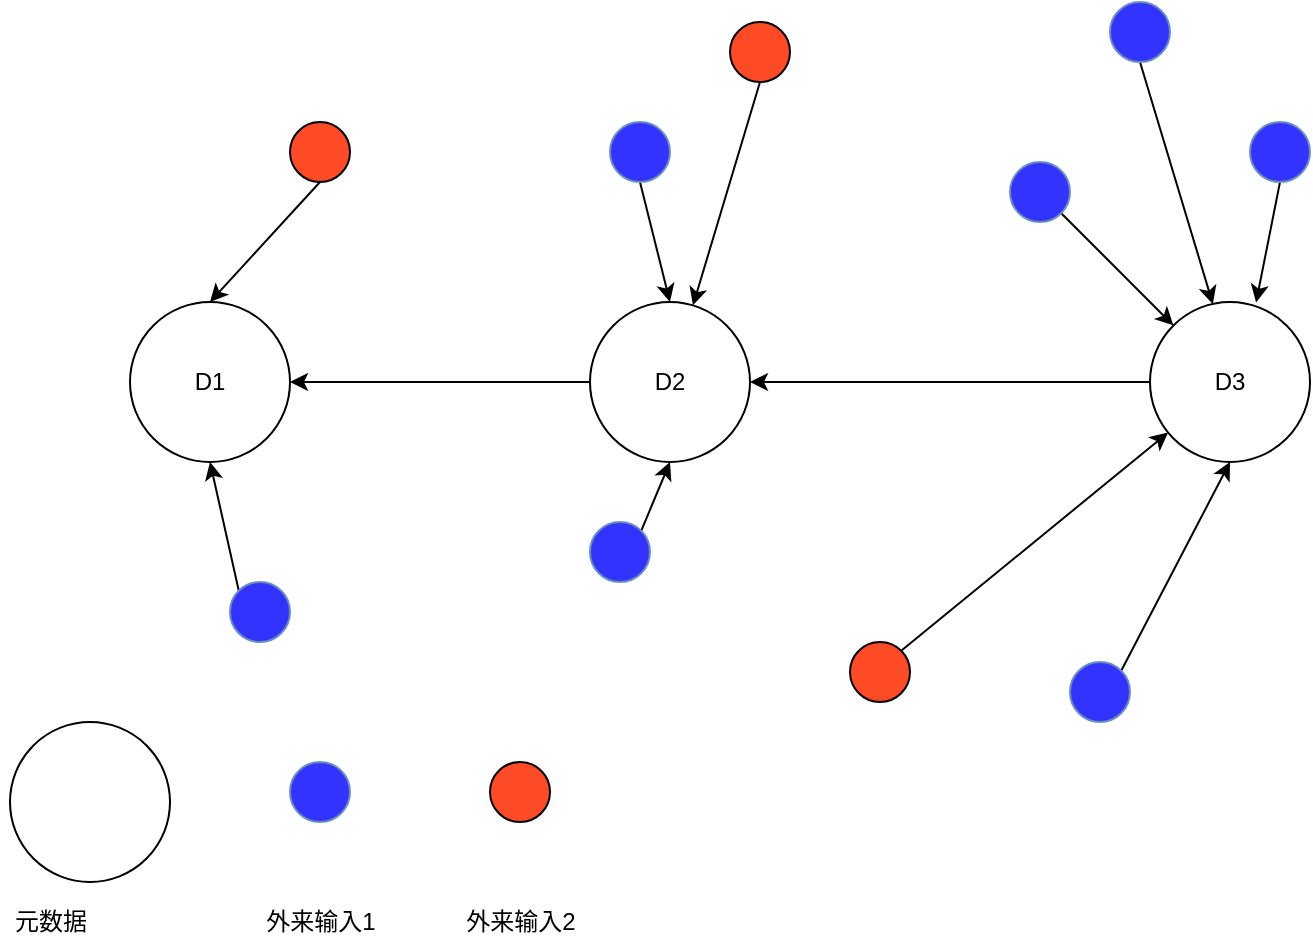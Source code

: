 <mxfile version="18.1.2" type="github">
  <diagram id="IU1NwPQXqpaFm46fYrO9" name="Page-1">
    <mxGraphModel dx="705" dy="601" grid="1" gridSize="10" guides="1" tooltips="1" connect="1" arrows="1" fold="1" page="1" pageScale="1" pageWidth="850" pageHeight="1100" math="0" shadow="0">
      <root>
        <mxCell id="0" />
        <mxCell id="1" parent="0" />
        <mxCell id="DTX3Dy1GHAvhxpqoVz93-2" value="D1" style="ellipse;whiteSpace=wrap;html=1;aspect=fixed;" vertex="1" parent="1">
          <mxGeometry x="90" y="210" width="80" height="80" as="geometry" />
        </mxCell>
        <mxCell id="DTX3Dy1GHAvhxpqoVz93-5" style="edgeStyle=orthogonalEdgeStyle;rounded=0;orthogonalLoop=1;jettySize=auto;html=1;entryX=1;entryY=0.5;entryDx=0;entryDy=0;" edge="1" parent="1" source="DTX3Dy1GHAvhxpqoVz93-3" target="DTX3Dy1GHAvhxpqoVz93-2">
          <mxGeometry relative="1" as="geometry" />
        </mxCell>
        <mxCell id="DTX3Dy1GHAvhxpqoVz93-3" value="D2" style="ellipse;whiteSpace=wrap;html=1;aspect=fixed;" vertex="1" parent="1">
          <mxGeometry x="320" y="210" width="80" height="80" as="geometry" />
        </mxCell>
        <mxCell id="DTX3Dy1GHAvhxpqoVz93-7" style="edgeStyle=orthogonalEdgeStyle;rounded=0;orthogonalLoop=1;jettySize=auto;html=1;entryX=1;entryY=0.5;entryDx=0;entryDy=0;" edge="1" parent="1" source="DTX3Dy1GHAvhxpqoVz93-4" target="DTX3Dy1GHAvhxpqoVz93-3">
          <mxGeometry relative="1" as="geometry" />
        </mxCell>
        <mxCell id="DTX3Dy1GHAvhxpqoVz93-4" value="D3" style="ellipse;whiteSpace=wrap;html=1;aspect=fixed;" vertex="1" parent="1">
          <mxGeometry x="600" y="210" width="80" height="80" as="geometry" />
        </mxCell>
        <mxCell id="DTX3Dy1GHAvhxpqoVz93-11" style="rounded=0;orthogonalLoop=1;jettySize=auto;html=1;exitX=0;exitY=0;exitDx=0;exitDy=0;entryX=0.5;entryY=1;entryDx=0;entryDy=0;" edge="1" parent="1" source="DTX3Dy1GHAvhxpqoVz93-10" target="DTX3Dy1GHAvhxpqoVz93-2">
          <mxGeometry relative="1" as="geometry" />
        </mxCell>
        <mxCell id="DTX3Dy1GHAvhxpqoVz93-10" value="" style="ellipse;whiteSpace=wrap;html=1;aspect=fixed;fillColor=#3333FF;strokeColor=#6c8ebf;" vertex="1" parent="1">
          <mxGeometry x="140" y="350" width="30" height="30" as="geometry" />
        </mxCell>
        <mxCell id="DTX3Dy1GHAvhxpqoVz93-19" style="edgeStyle=none;rounded=0;orthogonalLoop=1;jettySize=auto;html=1;exitX=1;exitY=0;exitDx=0;exitDy=0;entryX=0.5;entryY=1;entryDx=0;entryDy=0;" edge="1" parent="1" source="DTX3Dy1GHAvhxpqoVz93-12" target="DTX3Dy1GHAvhxpqoVz93-3">
          <mxGeometry relative="1" as="geometry" />
        </mxCell>
        <mxCell id="DTX3Dy1GHAvhxpqoVz93-12" value="" style="ellipse;whiteSpace=wrap;html=1;aspect=fixed;fillColor=#3333FF;strokeColor=#6c8ebf;" vertex="1" parent="1">
          <mxGeometry x="320" y="320" width="30" height="30" as="geometry" />
        </mxCell>
        <mxCell id="DTX3Dy1GHAvhxpqoVz93-18" style="edgeStyle=none;rounded=0;orthogonalLoop=1;jettySize=auto;html=1;exitX=0.5;exitY=1;exitDx=0;exitDy=0;entryX=0.5;entryY=0;entryDx=0;entryDy=0;" edge="1" parent="1" source="DTX3Dy1GHAvhxpqoVz93-13" target="DTX3Dy1GHAvhxpqoVz93-3">
          <mxGeometry relative="1" as="geometry" />
        </mxCell>
        <mxCell id="DTX3Dy1GHAvhxpqoVz93-13" value="" style="ellipse;whiteSpace=wrap;html=1;aspect=fixed;fillColor=#3333FF;strokeColor=#6c8ebf;" vertex="1" parent="1">
          <mxGeometry x="330" y="120" width="30" height="30" as="geometry" />
        </mxCell>
        <mxCell id="DTX3Dy1GHAvhxpqoVz93-22" style="edgeStyle=none;rounded=0;orthogonalLoop=1;jettySize=auto;html=1;exitX=0.5;exitY=1;exitDx=0;exitDy=0;entryX=0.663;entryY=0.003;entryDx=0;entryDy=0;entryPerimeter=0;" edge="1" parent="1" source="DTX3Dy1GHAvhxpqoVz93-14" target="DTX3Dy1GHAvhxpqoVz93-4">
          <mxGeometry relative="1" as="geometry" />
        </mxCell>
        <mxCell id="DTX3Dy1GHAvhxpqoVz93-14" value="" style="ellipse;whiteSpace=wrap;html=1;aspect=fixed;fillColor=#3333FF;strokeColor=#6c8ebf;" vertex="1" parent="1">
          <mxGeometry x="650" y="120" width="30" height="30" as="geometry" />
        </mxCell>
        <mxCell id="DTX3Dy1GHAvhxpqoVz93-23" style="edgeStyle=none;rounded=0;orthogonalLoop=1;jettySize=auto;html=1;exitX=1;exitY=0;exitDx=0;exitDy=0;entryX=0.5;entryY=1;entryDx=0;entryDy=0;" edge="1" parent="1" source="DTX3Dy1GHAvhxpqoVz93-15" target="DTX3Dy1GHAvhxpqoVz93-4">
          <mxGeometry relative="1" as="geometry" />
        </mxCell>
        <mxCell id="DTX3Dy1GHAvhxpqoVz93-15" value="" style="ellipse;whiteSpace=wrap;html=1;aspect=fixed;fillColor=#3333FF;strokeColor=#6c8ebf;" vertex="1" parent="1">
          <mxGeometry x="560" y="390" width="30" height="30" as="geometry" />
        </mxCell>
        <mxCell id="DTX3Dy1GHAvhxpqoVz93-20" style="edgeStyle=none;rounded=0;orthogonalLoop=1;jettySize=auto;html=1;exitX=1;exitY=1;exitDx=0;exitDy=0;" edge="1" parent="1" source="DTX3Dy1GHAvhxpqoVz93-16" target="DTX3Dy1GHAvhxpqoVz93-4">
          <mxGeometry relative="1" as="geometry" />
        </mxCell>
        <mxCell id="DTX3Dy1GHAvhxpqoVz93-16" value="" style="ellipse;whiteSpace=wrap;html=1;aspect=fixed;fillColor=#3333FF;strokeColor=#6c8ebf;" vertex="1" parent="1">
          <mxGeometry x="530" y="140" width="30" height="30" as="geometry" />
        </mxCell>
        <mxCell id="DTX3Dy1GHAvhxpqoVz93-21" style="edgeStyle=none;rounded=0;orthogonalLoop=1;jettySize=auto;html=1;exitX=0.5;exitY=1;exitDx=0;exitDy=0;entryX=0.393;entryY=0.013;entryDx=0;entryDy=0;entryPerimeter=0;" edge="1" parent="1" source="DTX3Dy1GHAvhxpqoVz93-17" target="DTX3Dy1GHAvhxpqoVz93-4">
          <mxGeometry relative="1" as="geometry" />
        </mxCell>
        <mxCell id="DTX3Dy1GHAvhxpqoVz93-17" value="" style="ellipse;whiteSpace=wrap;html=1;aspect=fixed;fillColor=#3333FF;strokeColor=#6c8ebf;" vertex="1" parent="1">
          <mxGeometry x="580" y="60" width="30" height="30" as="geometry" />
        </mxCell>
        <mxCell id="DTX3Dy1GHAvhxpqoVz93-28" style="edgeStyle=none;rounded=0;orthogonalLoop=1;jettySize=auto;html=1;exitX=0.5;exitY=1;exitDx=0;exitDy=0;entryX=0.5;entryY=0;entryDx=0;entryDy=0;" edge="1" parent="1" source="DTX3Dy1GHAvhxpqoVz93-25" target="DTX3Dy1GHAvhxpqoVz93-2">
          <mxGeometry relative="1" as="geometry" />
        </mxCell>
        <mxCell id="DTX3Dy1GHAvhxpqoVz93-25" value="" style="ellipse;whiteSpace=wrap;html=1;aspect=fixed;fillColor=#FF4A26;" vertex="1" parent="1">
          <mxGeometry x="170" y="120" width="30" height="30" as="geometry" />
        </mxCell>
        <mxCell id="DTX3Dy1GHAvhxpqoVz93-29" style="edgeStyle=none;rounded=0;orthogonalLoop=1;jettySize=auto;html=1;exitX=0.5;exitY=1;exitDx=0;exitDy=0;" edge="1" parent="1" source="DTX3Dy1GHAvhxpqoVz93-26" target="DTX3Dy1GHAvhxpqoVz93-3">
          <mxGeometry relative="1" as="geometry" />
        </mxCell>
        <mxCell id="DTX3Dy1GHAvhxpqoVz93-26" value="" style="ellipse;whiteSpace=wrap;html=1;aspect=fixed;fillColor=#FF4A26;" vertex="1" parent="1">
          <mxGeometry x="390" y="70" width="30" height="30" as="geometry" />
        </mxCell>
        <mxCell id="DTX3Dy1GHAvhxpqoVz93-30" style="edgeStyle=none;rounded=0;orthogonalLoop=1;jettySize=auto;html=1;exitX=1;exitY=0;exitDx=0;exitDy=0;" edge="1" parent="1" source="DTX3Dy1GHAvhxpqoVz93-27" target="DTX3Dy1GHAvhxpqoVz93-4">
          <mxGeometry relative="1" as="geometry" />
        </mxCell>
        <mxCell id="DTX3Dy1GHAvhxpqoVz93-27" value="" style="ellipse;whiteSpace=wrap;html=1;aspect=fixed;fillColor=#FF4A26;" vertex="1" parent="1">
          <mxGeometry x="450" y="380" width="30" height="30" as="geometry" />
        </mxCell>
        <mxCell id="DTX3Dy1GHAvhxpqoVz93-33" value="" style="ellipse;whiteSpace=wrap;html=1;aspect=fixed;" vertex="1" parent="1">
          <mxGeometry x="30" y="420" width="80" height="80" as="geometry" />
        </mxCell>
        <mxCell id="DTX3Dy1GHAvhxpqoVz93-34" value="" style="ellipse;whiteSpace=wrap;html=1;aspect=fixed;fillColor=#3333FF;strokeColor=#6c8ebf;" vertex="1" parent="1">
          <mxGeometry x="170" y="440" width="30" height="30" as="geometry" />
        </mxCell>
        <mxCell id="DTX3Dy1GHAvhxpqoVz93-36" value="" style="ellipse;whiteSpace=wrap;html=1;aspect=fixed;fillColor=#FF4A26;" vertex="1" parent="1">
          <mxGeometry x="270" y="440" width="30" height="30" as="geometry" />
        </mxCell>
        <mxCell id="DTX3Dy1GHAvhxpqoVz93-37" value="元数据" style="text;html=1;align=center;verticalAlign=middle;resizable=0;points=[];autosize=1;strokeColor=none;fillColor=none;" vertex="1" parent="1">
          <mxGeometry x="25" y="510" width="50" height="20" as="geometry" />
        </mxCell>
        <mxCell id="DTX3Dy1GHAvhxpqoVz93-38" value="外来输入1" style="text;html=1;align=center;verticalAlign=middle;resizable=0;points=[];autosize=1;strokeColor=none;fillColor=none;" vertex="1" parent="1">
          <mxGeometry x="150" y="510" width="70" height="20" as="geometry" />
        </mxCell>
        <mxCell id="DTX3Dy1GHAvhxpqoVz93-39" value="外来输入2" style="text;html=1;align=center;verticalAlign=middle;resizable=0;points=[];autosize=1;strokeColor=none;fillColor=none;" vertex="1" parent="1">
          <mxGeometry x="250" y="510" width="70" height="20" as="geometry" />
        </mxCell>
      </root>
    </mxGraphModel>
  </diagram>
</mxfile>
